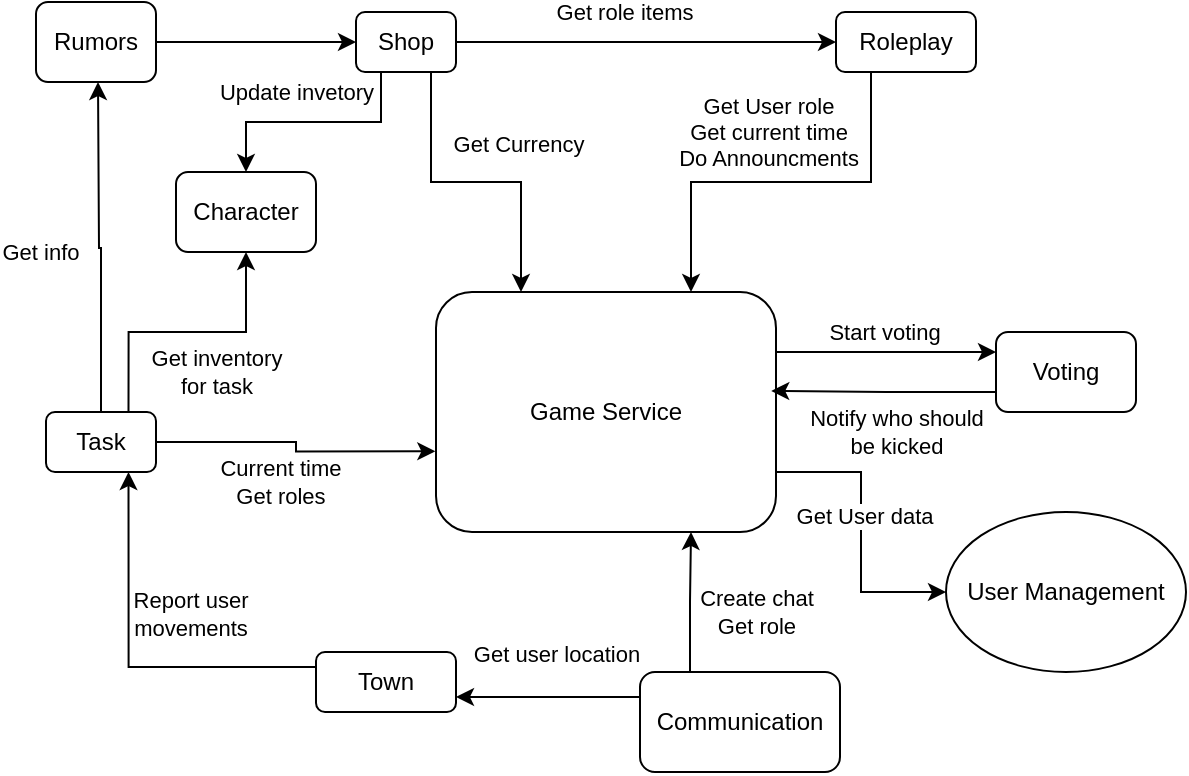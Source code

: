 <mxfile version="28.1.2">
  <diagram name="Page-1" id="v9JqXlflXXHtW3UCAwxl">
    <mxGraphModel dx="630" dy="396" grid="1" gridSize="10" guides="1" tooltips="1" connect="1" arrows="1" fold="1" page="1" pageScale="1" pageWidth="850" pageHeight="1100" math="0" shadow="0">
      <root>
        <mxCell id="0" />
        <mxCell id="1" parent="0" />
        <mxCell id="tyDqYUPdeRFffAyI2iFE-16" style="edgeStyle=orthogonalEdgeStyle;rounded=0;orthogonalLoop=1;jettySize=auto;html=1;exitX=1;exitY=0.25;exitDx=0;exitDy=0;entryX=0;entryY=0.25;entryDx=0;entryDy=0;" parent="1" source="tyDqYUPdeRFffAyI2iFE-1" target="tyDqYUPdeRFffAyI2iFE-4" edge="1">
          <mxGeometry relative="1" as="geometry" />
        </mxCell>
        <mxCell id="tyDqYUPdeRFffAyI2iFE-18" value="Start voting" style="edgeLabel;html=1;align=center;verticalAlign=middle;resizable=0;points=[];" parent="tyDqYUPdeRFffAyI2iFE-16" vertex="1" connectable="0">
          <mxGeometry x="-0.088" y="1" relative="1" as="geometry">
            <mxPoint x="4" y="-9" as="offset" />
          </mxGeometry>
        </mxCell>
        <mxCell id="KmKNlXFDWh7Q6IOo9mB1-4" style="edgeStyle=orthogonalEdgeStyle;rounded=0;orthogonalLoop=1;jettySize=auto;html=1;exitX=1;exitY=0.75;exitDx=0;exitDy=0;entryX=0;entryY=0.5;entryDx=0;entryDy=0;" edge="1" parent="1" source="tyDqYUPdeRFffAyI2iFE-1" target="KmKNlXFDWh7Q6IOo9mB1-2">
          <mxGeometry relative="1" as="geometry" />
        </mxCell>
        <mxCell id="KmKNlXFDWh7Q6IOo9mB1-5" value="&lt;div&gt;Get User data&lt;/div&gt;" style="edgeLabel;html=1;align=center;verticalAlign=middle;resizable=0;points=[];" vertex="1" connectable="0" parent="KmKNlXFDWh7Q6IOo9mB1-4">
          <mxGeometry x="-0.112" y="1" relative="1" as="geometry">
            <mxPoint as="offset" />
          </mxGeometry>
        </mxCell>
        <mxCell id="tyDqYUPdeRFffAyI2iFE-1" value="&lt;div&gt;Game Service&lt;/div&gt;" style="rounded=1;whiteSpace=wrap;html=1;" parent="1" vertex="1">
          <mxGeometry x="340" y="350" width="170" height="120" as="geometry" />
        </mxCell>
        <mxCell id="tyDqYUPdeRFffAyI2iFE-10" style="edgeStyle=orthogonalEdgeStyle;rounded=0;orthogonalLoop=1;jettySize=auto;html=1;exitX=0.75;exitY=1;exitDx=0;exitDy=0;entryX=0.25;entryY=0;entryDx=0;entryDy=0;" parent="1" source="tyDqYUPdeRFffAyI2iFE-2" target="tyDqYUPdeRFffAyI2iFE-1" edge="1">
          <mxGeometry relative="1" as="geometry" />
        </mxCell>
        <mxCell id="tyDqYUPdeRFffAyI2iFE-11" value="Get Currency" style="edgeLabel;html=1;align=center;verticalAlign=middle;resizable=0;points=[];" parent="tyDqYUPdeRFffAyI2iFE-10" vertex="1" connectable="0">
          <mxGeometry x="-0.467" y="-1" relative="1" as="geometry">
            <mxPoint x="44" y="-6" as="offset" />
          </mxGeometry>
        </mxCell>
        <mxCell id="tyDqYUPdeRFffAyI2iFE-12" style="edgeStyle=orthogonalEdgeStyle;rounded=0;orthogonalLoop=1;jettySize=auto;html=1;exitX=1;exitY=0.5;exitDx=0;exitDy=0;entryX=0;entryY=0.5;entryDx=0;entryDy=0;" parent="1" source="tyDqYUPdeRFffAyI2iFE-2" target="tyDqYUPdeRFffAyI2iFE-3" edge="1">
          <mxGeometry relative="1" as="geometry" />
        </mxCell>
        <mxCell id="tyDqYUPdeRFffAyI2iFE-13" value="Get role items" style="edgeLabel;html=1;align=center;verticalAlign=middle;resizable=0;points=[];" parent="tyDqYUPdeRFffAyI2iFE-12" vertex="1" connectable="0">
          <mxGeometry x="-0.219" y="-1" relative="1" as="geometry">
            <mxPoint x="10" y="-16" as="offset" />
          </mxGeometry>
        </mxCell>
        <mxCell id="tyDqYUPdeRFffAyI2iFE-24" value="Update invetory" style="edgeStyle=orthogonalEdgeStyle;rounded=0;orthogonalLoop=1;jettySize=auto;html=1;exitX=0.25;exitY=1;exitDx=0;exitDy=0;entryX=0.5;entryY=0;entryDx=0;entryDy=0;" parent="1" source="tyDqYUPdeRFffAyI2iFE-2" target="tyDqYUPdeRFffAyI2iFE-8" edge="1">
          <mxGeometry x="0.149" y="-15" relative="1" as="geometry">
            <mxPoint as="offset" />
          </mxGeometry>
        </mxCell>
        <mxCell id="tyDqYUPdeRFffAyI2iFE-2" value="&lt;div&gt;Shop&lt;/div&gt;" style="rounded=1;whiteSpace=wrap;html=1;" parent="1" vertex="1">
          <mxGeometry x="300" y="210" width="50" height="30" as="geometry" />
        </mxCell>
        <mxCell id="tyDqYUPdeRFffAyI2iFE-14" style="edgeStyle=orthogonalEdgeStyle;rounded=0;orthogonalLoop=1;jettySize=auto;html=1;exitX=0.25;exitY=1;exitDx=0;exitDy=0;entryX=0.75;entryY=0;entryDx=0;entryDy=0;" parent="1" source="tyDqYUPdeRFffAyI2iFE-3" target="tyDqYUPdeRFffAyI2iFE-1" edge="1">
          <mxGeometry relative="1" as="geometry" />
        </mxCell>
        <mxCell id="tyDqYUPdeRFffAyI2iFE-15" value="Get User role&lt;br&gt;&lt;div&gt;Get current time&lt;/div&gt;&lt;div&gt;Do Announcments&lt;/div&gt;" style="edgeLabel;html=1;align=center;verticalAlign=middle;resizable=0;points=[];labelBackgroundColor=default;" parent="tyDqYUPdeRFffAyI2iFE-14" vertex="1" connectable="0">
          <mxGeometry x="-0.097" y="-1" relative="1" as="geometry">
            <mxPoint x="-16" y="-24" as="offset" />
          </mxGeometry>
        </mxCell>
        <mxCell id="tyDqYUPdeRFffAyI2iFE-3" value="&lt;div&gt;Roleplay&lt;/div&gt;" style="rounded=1;whiteSpace=wrap;html=1;" parent="1" vertex="1">
          <mxGeometry x="540" y="210" width="70" height="30" as="geometry" />
        </mxCell>
        <mxCell id="tyDqYUPdeRFffAyI2iFE-4" value="Voting" style="rounded=1;whiteSpace=wrap;html=1;" parent="1" vertex="1">
          <mxGeometry x="620" y="370" width="70" height="40" as="geometry" />
        </mxCell>
        <mxCell id="tyDqYUPdeRFffAyI2iFE-19" value="&lt;div&gt;Create chat&lt;/div&gt;&lt;div&gt;Get role&lt;/div&gt;" style="edgeStyle=orthogonalEdgeStyle;rounded=0;orthogonalLoop=1;jettySize=auto;html=1;exitX=0.25;exitY=0;exitDx=0;exitDy=0;entryX=0.75;entryY=1;entryDx=0;entryDy=0;" parent="1" source="tyDqYUPdeRFffAyI2iFE-5" target="tyDqYUPdeRFffAyI2iFE-1" edge="1">
          <mxGeometry x="0.007" y="-33" relative="1" as="geometry">
            <mxPoint x="-1" y="5" as="offset" />
          </mxGeometry>
        </mxCell>
        <mxCell id="tyDqYUPdeRFffAyI2iFE-20" value="Get user location" style="edgeStyle=orthogonalEdgeStyle;rounded=0;orthogonalLoop=1;jettySize=auto;html=1;exitX=0;exitY=0.25;exitDx=0;exitDy=0;entryX=1;entryY=0.75;entryDx=0;entryDy=0;" parent="1" source="tyDqYUPdeRFffAyI2iFE-5" target="tyDqYUPdeRFffAyI2iFE-6" edge="1">
          <mxGeometry x="-0.087" y="-22" relative="1" as="geometry">
            <mxPoint as="offset" />
          </mxGeometry>
        </mxCell>
        <mxCell id="tyDqYUPdeRFffAyI2iFE-5" value="Communication" style="rounded=1;whiteSpace=wrap;html=1;" parent="1" vertex="1">
          <mxGeometry x="442" y="540" width="100" height="50" as="geometry" />
        </mxCell>
        <mxCell id="tyDqYUPdeRFffAyI2iFE-21" value="&lt;div&gt;Report user&lt;/div&gt;&lt;div&gt;movements&lt;/div&gt;" style="edgeStyle=orthogonalEdgeStyle;rounded=0;orthogonalLoop=1;jettySize=auto;html=1;exitX=0;exitY=0.25;exitDx=0;exitDy=0;entryX=0.75;entryY=1;entryDx=0;entryDy=0;" parent="1" source="tyDqYUPdeRFffAyI2iFE-6" target="tyDqYUPdeRFffAyI2iFE-7" edge="1">
          <mxGeometry x="-0.343" y="-27" relative="1" as="geometry">
            <mxPoint as="offset" />
          </mxGeometry>
        </mxCell>
        <mxCell id="tyDqYUPdeRFffAyI2iFE-6" value="Town" style="rounded=1;whiteSpace=wrap;html=1;" parent="1" vertex="1">
          <mxGeometry x="280" y="530" width="70" height="30" as="geometry" />
        </mxCell>
        <mxCell id="tyDqYUPdeRFffAyI2iFE-23" value="&lt;div&gt;Get inventory&lt;/div&gt;&lt;div&gt;for task&lt;/div&gt;" style="edgeStyle=orthogonalEdgeStyle;rounded=0;orthogonalLoop=1;jettySize=auto;html=1;exitX=0.75;exitY=0;exitDx=0;exitDy=0;entryX=0.5;entryY=1;entryDx=0;entryDy=0;" parent="1" source="tyDqYUPdeRFffAyI2iFE-7" target="tyDqYUPdeRFffAyI2iFE-8" edge="1">
          <mxGeometry x="0.214" y="-20" relative="1" as="geometry">
            <mxPoint as="offset" />
          </mxGeometry>
        </mxCell>
        <mxCell id="tyDqYUPdeRFffAyI2iFE-25" value="Get info" style="edgeStyle=orthogonalEdgeStyle;rounded=0;orthogonalLoop=1;jettySize=auto;html=1;exitX=0.5;exitY=0;exitDx=0;exitDy=0;" parent="1" edge="1" source="tyDqYUPdeRFffAyI2iFE-7">
          <mxGeometry x="-0.03" y="31" relative="1" as="geometry">
            <mxPoint x="171" y="410" as="sourcePoint" />
            <mxPoint x="171" y="245" as="targetPoint" />
            <mxPoint as="offset" />
          </mxGeometry>
        </mxCell>
        <mxCell id="tyDqYUPdeRFffAyI2iFE-7" value="Task" style="rounded=1;whiteSpace=wrap;html=1;" parent="1" vertex="1">
          <mxGeometry x="145" y="410" width="55" height="30" as="geometry" />
        </mxCell>
        <mxCell id="tyDqYUPdeRFffAyI2iFE-8" value="Character" style="rounded=1;whiteSpace=wrap;html=1;" parent="1" vertex="1">
          <mxGeometry x="210" y="290" width="70" height="40" as="geometry" />
        </mxCell>
        <mxCell id="tyDqYUPdeRFffAyI2iFE-26" style="edgeStyle=orthogonalEdgeStyle;rounded=0;orthogonalLoop=1;jettySize=auto;html=1;exitX=1;exitY=0.5;exitDx=0;exitDy=0;entryX=0;entryY=0.5;entryDx=0;entryDy=0;" parent="1" source="tyDqYUPdeRFffAyI2iFE-9" target="tyDqYUPdeRFffAyI2iFE-2" edge="1">
          <mxGeometry relative="1" as="geometry" />
        </mxCell>
        <mxCell id="tyDqYUPdeRFffAyI2iFE-9" value="Rumors" style="rounded=1;whiteSpace=wrap;html=1;" parent="1" vertex="1">
          <mxGeometry x="140" y="205" width="60" height="40" as="geometry" />
        </mxCell>
        <mxCell id="tyDqYUPdeRFffAyI2iFE-17" value="&lt;div&gt;Notify who should&lt;/div&gt;&lt;div&gt;be kicked&lt;/div&gt;" style="edgeStyle=orthogonalEdgeStyle;rounded=0;orthogonalLoop=1;jettySize=auto;html=1;exitX=0;exitY=0.75;exitDx=0;exitDy=0;entryX=0.986;entryY=0.412;entryDx=0;entryDy=0;entryPerimeter=0;" parent="1" source="tyDqYUPdeRFffAyI2iFE-4" target="tyDqYUPdeRFffAyI2iFE-1" edge="1">
          <mxGeometry x="-0.115" y="20" relative="1" as="geometry">
            <mxPoint as="offset" />
          </mxGeometry>
        </mxCell>
        <mxCell id="tyDqYUPdeRFffAyI2iFE-22" value="&lt;div&gt;Current time&lt;/div&gt;&lt;div&gt;Get roles&lt;/div&gt;" style="edgeStyle=orthogonalEdgeStyle;rounded=0;orthogonalLoop=1;jettySize=auto;html=1;exitX=1;exitY=0.5;exitDx=0;exitDy=0;entryX=-0.002;entryY=0.664;entryDx=0;entryDy=0;entryPerimeter=0;" parent="1" source="tyDqYUPdeRFffAyI2iFE-7" target="tyDqYUPdeRFffAyI2iFE-1" edge="1">
          <mxGeometry x="-0.143" y="-20" relative="1" as="geometry">
            <mxPoint as="offset" />
          </mxGeometry>
        </mxCell>
        <mxCell id="KmKNlXFDWh7Q6IOo9mB1-2" value="User Management" style="ellipse;whiteSpace=wrap;html=1;" vertex="1" parent="1">
          <mxGeometry x="595" y="460" width="120" height="80" as="geometry" />
        </mxCell>
      </root>
    </mxGraphModel>
  </diagram>
</mxfile>
